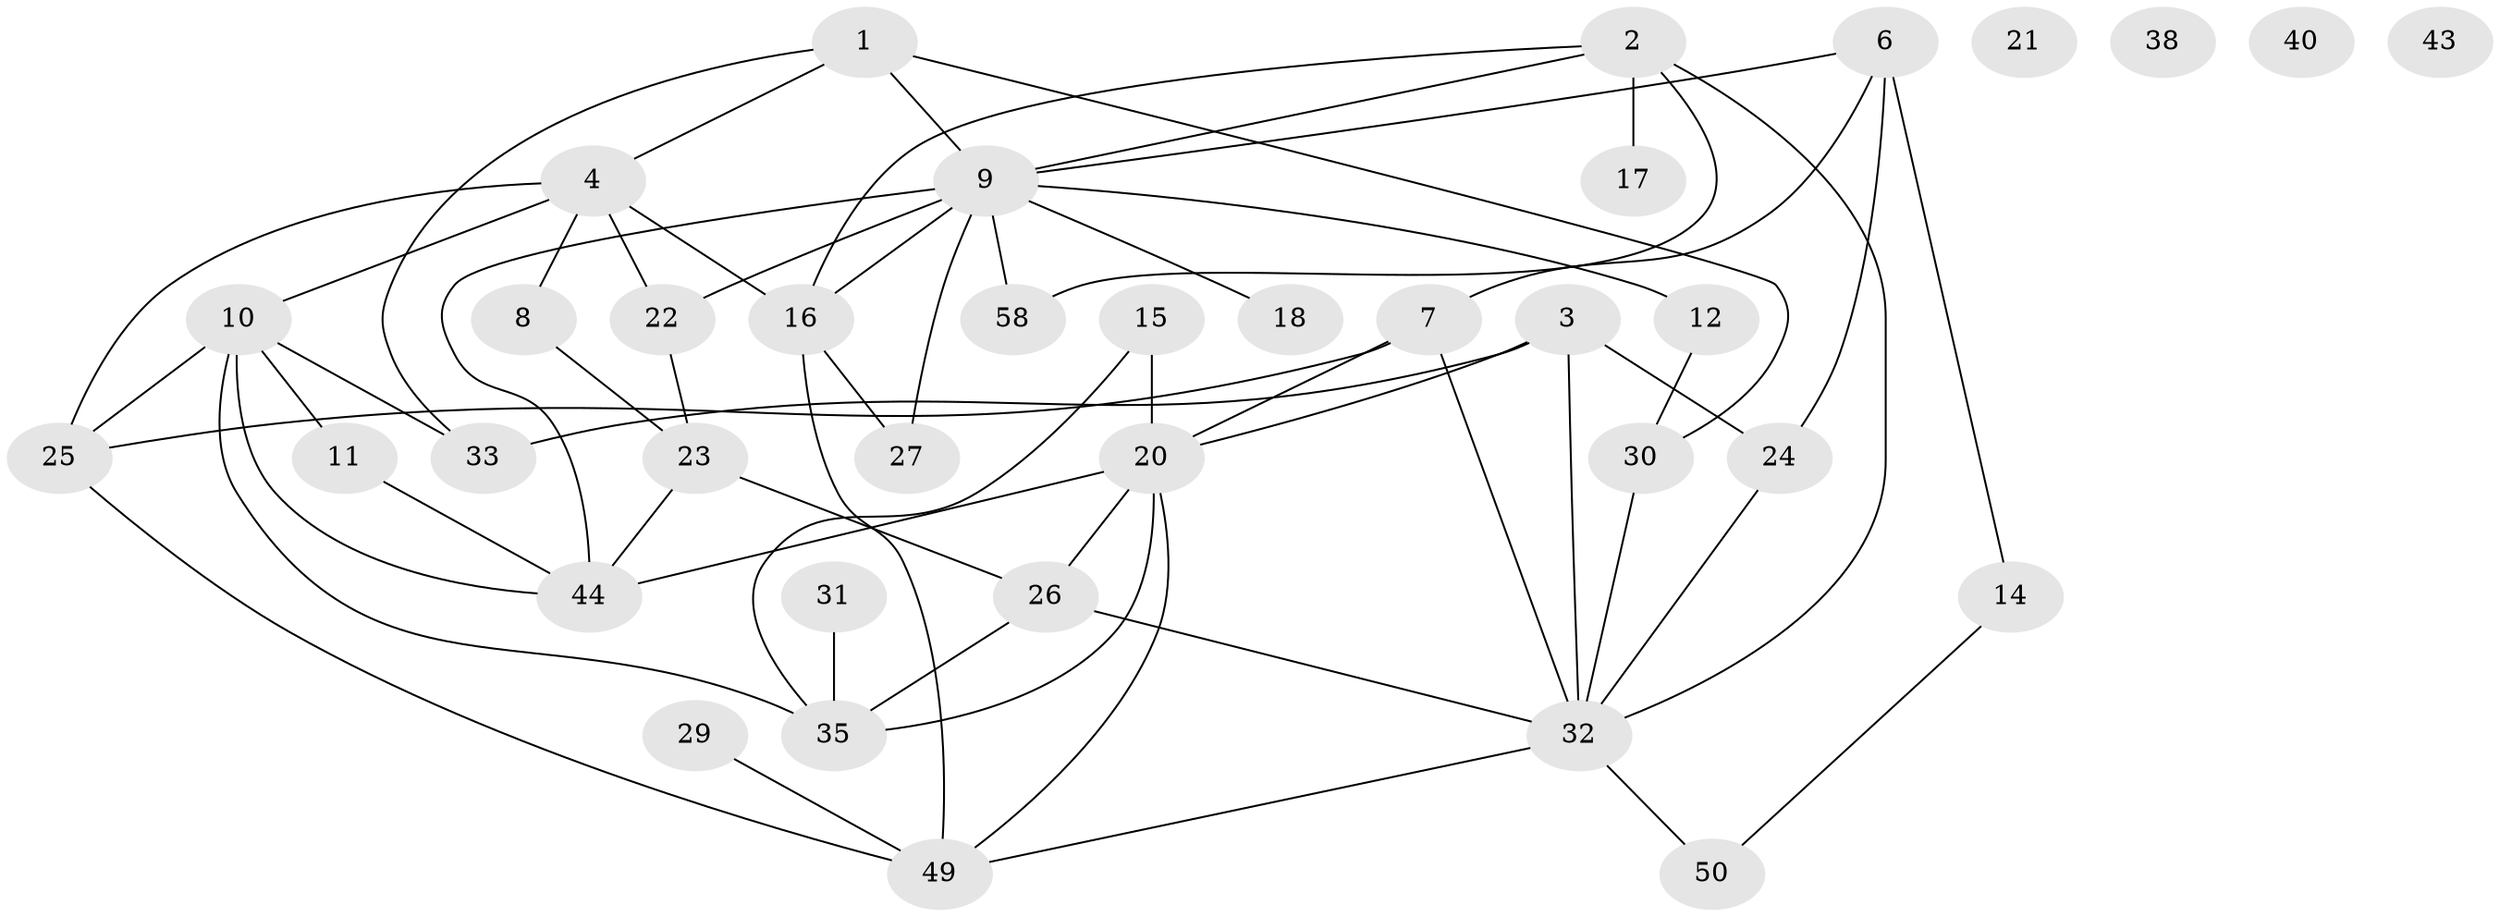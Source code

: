 // Generated by graph-tools (version 1.1) at 2025/23/03/03/25 07:23:24]
// undirected, 37 vertices, 61 edges
graph export_dot {
graph [start="1"]
  node [color=gray90,style=filled];
  1 [super="+54"];
  2 [super="+57"];
  3 [super="+5"];
  4 [super="+34"];
  6 [super="+39"];
  7 [super="+48"];
  8 [super="+28"];
  9 [super="+52"];
  10 [super="+13"];
  11 [super="+36"];
  12 [super="+19"];
  14 [super="+42"];
  15 [super="+46"];
  16 [super="+56"];
  17;
  18;
  20 [super="+47"];
  21;
  22 [super="+59"];
  23 [super="+45"];
  24;
  25 [super="+41"];
  26;
  27;
  29;
  30;
  31;
  32 [super="+53"];
  33;
  35 [super="+37"];
  38;
  40;
  43;
  44 [super="+55"];
  49 [super="+51"];
  50;
  58;
  1 -- 30;
  1 -- 9;
  1 -- 4;
  1 -- 33;
  2 -- 17;
  2 -- 58;
  2 -- 32;
  2 -- 9;
  2 -- 16;
  3 -- 20;
  3 -- 24;
  3 -- 32;
  3 -- 33;
  4 -- 16;
  4 -- 22;
  4 -- 8;
  4 -- 25;
  4 -- 10;
  6 -- 7;
  6 -- 9;
  6 -- 24;
  6 -- 14;
  7 -- 32;
  7 -- 20;
  7 -- 25;
  8 -- 23;
  9 -- 22;
  9 -- 12;
  9 -- 44;
  9 -- 18;
  9 -- 58;
  9 -- 27;
  9 -- 16;
  10 -- 33;
  10 -- 35;
  10 -- 25;
  10 -- 11;
  10 -- 44;
  11 -- 44;
  12 -- 30;
  14 -- 50;
  15 -- 35;
  15 -- 20;
  16 -- 49;
  16 -- 27;
  20 -- 26;
  20 -- 35 [weight=2];
  20 -- 49;
  20 -- 44;
  22 -- 23;
  23 -- 26;
  23 -- 44;
  24 -- 32;
  25 -- 49;
  26 -- 32;
  26 -- 35;
  29 -- 49;
  30 -- 32;
  31 -- 35;
  32 -- 50;
  32 -- 49;
}
